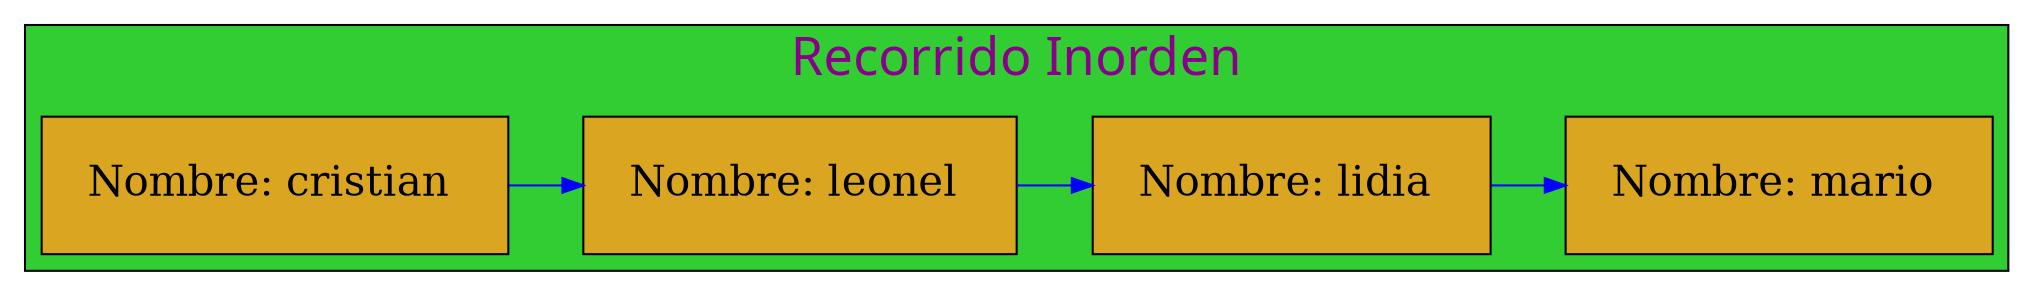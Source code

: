 digraph Inorder_Traversal{

graph[ranksep= "0.5",nodesep= "0.5"];subgraph cluster_3{

label="Recorrido Inorden";
labelloc=t;
fontcolor=magenta4;
fontname=algerian;
fontsize=25;
style=filled;
fillcolor=limegreen;

node[margin=0.3 shape=box style=filled fontcolor=black fillcolor=goldenrod fontsize=20];
{rank=same;

25770484544[label="Nombre: cristian " ];
25770489424[label="Nombre: leonel " ];
25770483200[label="Nombre: lidia " ];
25770483984[label="Nombre: mario " ];
};
25770484544 -> 25770489424 -> 25770483200 -> 25770483984 

[color=blue ];
}

}